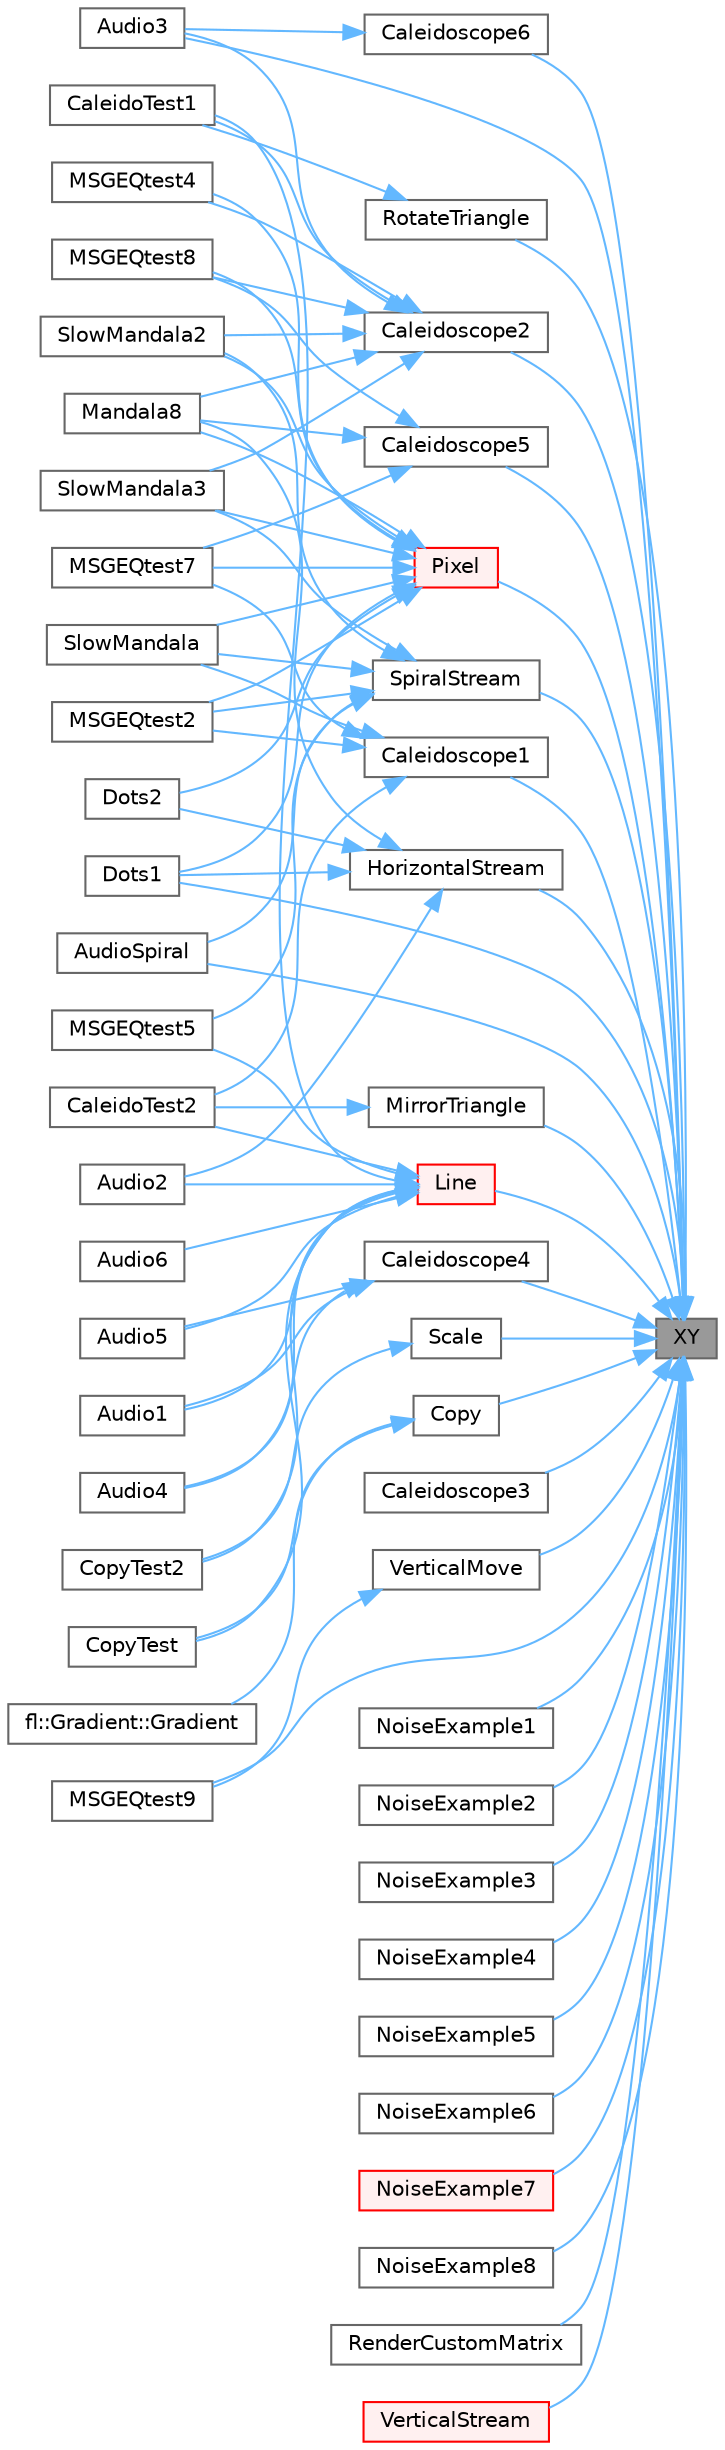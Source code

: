 digraph "XY"
{
 // INTERACTIVE_SVG=YES
 // LATEX_PDF_SIZE
  bgcolor="transparent";
  edge [fontname=Helvetica,fontsize=10,labelfontname=Helvetica,labelfontsize=10];
  node [fontname=Helvetica,fontsize=10,shape=box,height=0.2,width=0.4];
  rankdir="RL";
  Node1 [id="Node000001",label="XY",height=0.2,width=0.4,color="gray40", fillcolor="grey60", style="filled", fontcolor="black",tooltip=" "];
  Node1 -> Node2 [id="edge1_Node000001_Node000002",dir="back",color="steelblue1",style="solid",tooltip=" "];
  Node2 [id="Node000002",label="Audio3",height=0.2,width=0.4,color="grey40", fillcolor="white", style="filled",URL="$d6/d43/funky_8cpp_a4b8e27b9a194ec6a26457cd177a9e8bd.html#a4b8e27b9a194ec6a26457cd177a9e8bd",tooltip=" "];
  Node1 -> Node3 [id="edge2_Node000001_Node000003",dir="back",color="steelblue1",style="solid",tooltip=" "];
  Node3 [id="Node000003",label="AudioSpiral",height=0.2,width=0.4,color="grey40", fillcolor="white", style="filled",URL="$d6/d43/funky_8cpp_a0f67f9b271ed1e5229bb12140d5b134e.html#a0f67f9b271ed1e5229bb12140d5b134e",tooltip=" "];
  Node1 -> Node4 [id="edge3_Node000001_Node000004",dir="back",color="steelblue1",style="solid",tooltip=" "];
  Node4 [id="Node000004",label="Caleidoscope1",height=0.2,width=0.4,color="grey40", fillcolor="white", style="filled",URL="$d6/d43/funky_8cpp_a3d30cb10a05854f7ebb3cdb12ad45b58.html#a3d30cb10a05854f7ebb3cdb12ad45b58",tooltip=" "];
  Node4 -> Node5 [id="edge4_Node000004_Node000005",dir="back",color="steelblue1",style="solid",tooltip=" "];
  Node5 [id="Node000005",label="CaleidoTest2",height=0.2,width=0.4,color="grey40", fillcolor="white", style="filled",URL="$d6/d43/funky_8cpp_a7a5898f5562b8614fc663c1b232db3dd.html#a7a5898f5562b8614fc663c1b232db3dd",tooltip=" "];
  Node4 -> Node6 [id="edge5_Node000004_Node000006",dir="back",color="steelblue1",style="solid",tooltip=" "];
  Node6 [id="Node000006",label="MSGEQtest2",height=0.2,width=0.4,color="grey40", fillcolor="white", style="filled",URL="$d6/d43/funky_8cpp_a8c6c868503d6d7482dd36a2002fe486f.html#a8c6c868503d6d7482dd36a2002fe486f",tooltip=" "];
  Node4 -> Node7 [id="edge6_Node000004_Node000007",dir="back",color="steelblue1",style="solid",tooltip=" "];
  Node7 [id="Node000007",label="MSGEQtest7",height=0.2,width=0.4,color="grey40", fillcolor="white", style="filled",URL="$d6/d43/funky_8cpp_a64119518b389bf1484bcd401c013e039.html#a64119518b389bf1484bcd401c013e039",tooltip=" "];
  Node4 -> Node8 [id="edge7_Node000004_Node000008",dir="back",color="steelblue1",style="solid",tooltip=" "];
  Node8 [id="Node000008",label="SlowMandala",height=0.2,width=0.4,color="grey40", fillcolor="white", style="filled",URL="$d6/d43/funky_8cpp_a3e3c0b5bf749bfb13edea12f44c41270.html#a3e3c0b5bf749bfb13edea12f44c41270",tooltip=" "];
  Node1 -> Node9 [id="edge8_Node000001_Node000009",dir="back",color="steelblue1",style="solid",tooltip=" "];
  Node9 [id="Node000009",label="Caleidoscope2",height=0.2,width=0.4,color="grey40", fillcolor="white", style="filled",URL="$d6/d43/funky_8cpp_a2000b3e2c0e263ff0074d41a3bc063ac.html#a2000b3e2c0e263ff0074d41a3bc063ac",tooltip=" "];
  Node9 -> Node2 [id="edge9_Node000009_Node000002",dir="back",color="steelblue1",style="solid",tooltip=" "];
  Node9 -> Node10 [id="edge10_Node000009_Node000010",dir="back",color="steelblue1",style="solid",tooltip=" "];
  Node10 [id="Node000010",label="CaleidoTest1",height=0.2,width=0.4,color="grey40", fillcolor="white", style="filled",URL="$d6/d43/funky_8cpp_a7796e21bcdbcd4ffbe6c5a1b6cea7e3e.html#a7796e21bcdbcd4ffbe6c5a1b6cea7e3e",tooltip=" "];
  Node9 -> Node11 [id="edge11_Node000009_Node000011",dir="back",color="steelblue1",style="solid",tooltip=" "];
  Node11 [id="Node000011",label="Mandala8",height=0.2,width=0.4,color="grey40", fillcolor="white", style="filled",URL="$d6/d43/funky_8cpp_a8e63ccdacfca71c6684433ecace8589a.html#a8e63ccdacfca71c6684433ecace8589a",tooltip=" "];
  Node9 -> Node12 [id="edge12_Node000009_Node000012",dir="back",color="steelblue1",style="solid",tooltip=" "];
  Node12 [id="Node000012",label="MSGEQtest4",height=0.2,width=0.4,color="grey40", fillcolor="white", style="filled",URL="$d6/d43/funky_8cpp_a637016c89ebaea7b1dfe50a19a7145de.html#a637016c89ebaea7b1dfe50a19a7145de",tooltip=" "];
  Node9 -> Node13 [id="edge13_Node000009_Node000013",dir="back",color="steelblue1",style="solid",tooltip=" "];
  Node13 [id="Node000013",label="MSGEQtest8",height=0.2,width=0.4,color="grey40", fillcolor="white", style="filled",URL="$d6/d43/funky_8cpp_a6251e0905eca458baff9f37b5fe909c2.html#a6251e0905eca458baff9f37b5fe909c2",tooltip=" "];
  Node9 -> Node14 [id="edge14_Node000009_Node000014",dir="back",color="steelblue1",style="solid",tooltip=" "];
  Node14 [id="Node000014",label="SlowMandala2",height=0.2,width=0.4,color="grey40", fillcolor="white", style="filled",URL="$d6/d43/funky_8cpp_a3ca5494e09ff33ec5ffab7bbf732d8b2.html#a3ca5494e09ff33ec5ffab7bbf732d8b2",tooltip=" "];
  Node9 -> Node15 [id="edge15_Node000009_Node000015",dir="back",color="steelblue1",style="solid",tooltip=" "];
  Node15 [id="Node000015",label="SlowMandala3",height=0.2,width=0.4,color="grey40", fillcolor="white", style="filled",URL="$d6/d43/funky_8cpp_a7707e9fe5271387b0dcad5d358bb049d.html#a7707e9fe5271387b0dcad5d358bb049d",tooltip=" "];
  Node1 -> Node16 [id="edge16_Node000001_Node000016",dir="back",color="steelblue1",style="solid",tooltip=" "];
  Node16 [id="Node000016",label="Caleidoscope3",height=0.2,width=0.4,color="grey40", fillcolor="white", style="filled",URL="$d6/d43/funky_8cpp_aaf92917983aad3f0d1dc8fcaa046ce60.html#aaf92917983aad3f0d1dc8fcaa046ce60",tooltip=" "];
  Node1 -> Node17 [id="edge17_Node000001_Node000017",dir="back",color="steelblue1",style="solid",tooltip=" "];
  Node17 [id="Node000017",label="Caleidoscope4",height=0.2,width=0.4,color="grey40", fillcolor="white", style="filled",URL="$d6/d43/funky_8cpp_a8ecbbfb464df573b306f6245f6f7f9e4.html#a8ecbbfb464df573b306f6245f6f7f9e4",tooltip=" "];
  Node17 -> Node18 [id="edge18_Node000017_Node000018",dir="back",color="steelblue1",style="solid",tooltip=" "];
  Node18 [id="Node000018",label="Audio1",height=0.2,width=0.4,color="grey40", fillcolor="white", style="filled",URL="$d6/d43/funky_8cpp_a1b20f1474772f15832d6ab79538ffcbb.html#a1b20f1474772f15832d6ab79538ffcbb",tooltip=" "];
  Node17 -> Node19 [id="edge19_Node000017_Node000019",dir="back",color="steelblue1",style="solid",tooltip=" "];
  Node19 [id="Node000019",label="Audio4",height=0.2,width=0.4,color="grey40", fillcolor="white", style="filled",URL="$d6/d43/funky_8cpp_a8bd580304508631cbfb5bffe1c5e7183.html#a8bd580304508631cbfb5bffe1c5e7183",tooltip=" "];
  Node17 -> Node20 [id="edge20_Node000017_Node000020",dir="back",color="steelblue1",style="solid",tooltip=" "];
  Node20 [id="Node000020",label="Audio5",height=0.2,width=0.4,color="grey40", fillcolor="white", style="filled",URL="$d6/d43/funky_8cpp_a6c59b4cf86cf7c63e9e149e1844a895f.html#a6c59b4cf86cf7c63e9e149e1844a895f",tooltip=" "];
  Node1 -> Node21 [id="edge21_Node000001_Node000021",dir="back",color="steelblue1",style="solid",tooltip=" "];
  Node21 [id="Node000021",label="Caleidoscope5",height=0.2,width=0.4,color="grey40", fillcolor="white", style="filled",URL="$d6/d43/funky_8cpp_abd701909c72c5e6ecc6da7464f52b837.html#abd701909c72c5e6ecc6da7464f52b837",tooltip=" "];
  Node21 -> Node11 [id="edge22_Node000021_Node000011",dir="back",color="steelblue1",style="solid",tooltip=" "];
  Node21 -> Node7 [id="edge23_Node000021_Node000007",dir="back",color="steelblue1",style="solid",tooltip=" "];
  Node21 -> Node13 [id="edge24_Node000021_Node000013",dir="back",color="steelblue1",style="solid",tooltip=" "];
  Node1 -> Node22 [id="edge25_Node000001_Node000022",dir="back",color="steelblue1",style="solid",tooltip=" "];
  Node22 [id="Node000022",label="Caleidoscope6",height=0.2,width=0.4,color="grey40", fillcolor="white", style="filled",URL="$d6/d43/funky_8cpp_a2c47340c7088ade88e9290c1c0af337f.html#a2c47340c7088ade88e9290c1c0af337f",tooltip=" "];
  Node22 -> Node2 [id="edge26_Node000022_Node000002",dir="back",color="steelblue1",style="solid",tooltip=" "];
  Node1 -> Node23 [id="edge27_Node000001_Node000023",dir="back",color="steelblue1",style="solid",tooltip=" "];
  Node23 [id="Node000023",label="Copy",height=0.2,width=0.4,color="grey40", fillcolor="white", style="filled",URL="$d6/d43/funky_8cpp_ae9798cb13b5c6a6a4d37863426e6d297.html#ae9798cb13b5c6a6a4d37863426e6d297",tooltip=" "];
  Node23 -> Node24 [id="edge28_Node000023_Node000024",dir="back",color="steelblue1",style="solid",tooltip=" "];
  Node24 [id="Node000024",label="fl::Gradient::Gradient",height=0.2,width=0.4,color="grey40", fillcolor="white", style="filled",URL="$d0/d6b/classfl_1_1_gradient_af6cd41541727158ab3c23c6a6bc00082.html#af6cd41541727158ab3c23c6a6bc00082",tooltip=" "];
  Node23 -> Node25 [id="edge29_Node000023_Node000025",dir="back",color="steelblue1",style="solid",tooltip=" "];
  Node25 [id="Node000025",label="CopyTest",height=0.2,width=0.4,color="grey40", fillcolor="white", style="filled",URL="$d6/d43/funky_8cpp_a0c46364f3e960b88919bb91640696701.html#a0c46364f3e960b88919bb91640696701",tooltip=" "];
  Node1 -> Node26 [id="edge30_Node000001_Node000026",dir="back",color="steelblue1",style="solid",tooltip=" "];
  Node26 [id="Node000026",label="Dots1",height=0.2,width=0.4,color="grey40", fillcolor="white", style="filled",URL="$d6/d43/funky_8cpp_a7bdb3ad94a12a84909a3b3ff537d4164.html#a7bdb3ad94a12a84909a3b3ff537d4164",tooltip=" "];
  Node1 -> Node27 [id="edge31_Node000001_Node000027",dir="back",color="steelblue1",style="solid",tooltip=" "];
  Node27 [id="Node000027",label="HorizontalStream",height=0.2,width=0.4,color="grey40", fillcolor="white", style="filled",URL="$d6/d43/funky_8cpp_a783ae7fcc2f867e3c144e717b3d455c8.html#a783ae7fcc2f867e3c144e717b3d455c8",tooltip=" "];
  Node27 -> Node28 [id="edge32_Node000027_Node000028",dir="back",color="steelblue1",style="solid",tooltip=" "];
  Node28 [id="Node000028",label="Audio2",height=0.2,width=0.4,color="grey40", fillcolor="white", style="filled",URL="$d6/d43/funky_8cpp_aba61b839ccbbd9d26a94bdb82c3cb165.html#aba61b839ccbbd9d26a94bdb82c3cb165",tooltip=" "];
  Node27 -> Node26 [id="edge33_Node000027_Node000026",dir="back",color="steelblue1",style="solid",tooltip=" "];
  Node27 -> Node29 [id="edge34_Node000027_Node000029",dir="back",color="steelblue1",style="solid",tooltip=" "];
  Node29 [id="Node000029",label="Dots2",height=0.2,width=0.4,color="grey40", fillcolor="white", style="filled",URL="$d6/d43/funky_8cpp_a5c2cd5501a03bbd0ea892b591059803e.html#a5c2cd5501a03bbd0ea892b591059803e",tooltip=" "];
  Node27 -> Node11 [id="edge35_Node000027_Node000011",dir="back",color="steelblue1",style="solid",tooltip=" "];
  Node1 -> Node30 [id="edge36_Node000001_Node000030",dir="back",color="steelblue1",style="solid",tooltip=" "];
  Node30 [id="Node000030",label="Line",height=0.2,width=0.4,color="red", fillcolor="#FFF0F0", style="filled",URL="$d6/d43/funky_8cpp_ae4115b5faae21c6d68c9083e2955a9e0.html#ae4115b5faae21c6d68c9083e2955a9e0",tooltip=" "];
  Node30 -> Node18 [id="edge37_Node000030_Node000018",dir="back",color="steelblue1",style="solid",tooltip=" "];
  Node30 -> Node28 [id="edge38_Node000030_Node000028",dir="back",color="steelblue1",style="solid",tooltip=" "];
  Node30 -> Node19 [id="edge39_Node000030_Node000019",dir="back",color="steelblue1",style="solid",tooltip=" "];
  Node30 -> Node20 [id="edge40_Node000030_Node000020",dir="back",color="steelblue1",style="solid",tooltip=" "];
  Node30 -> Node31 [id="edge41_Node000030_Node000031",dir="back",color="steelblue1",style="solid",tooltip=" "];
  Node31 [id="Node000031",label="Audio6",height=0.2,width=0.4,color="grey40", fillcolor="white", style="filled",URL="$d6/d43/funky_8cpp_a709497aa76c13ff5c3f4e48fcadf36a1.html#a709497aa76c13ff5c3f4e48fcadf36a1",tooltip=" "];
  Node30 -> Node10 [id="edge42_Node000030_Node000010",dir="back",color="steelblue1",style="solid",tooltip=" "];
  Node30 -> Node5 [id="edge43_Node000030_Node000005",dir="back",color="steelblue1",style="solid",tooltip=" "];
  Node30 -> Node25 [id="edge44_Node000030_Node000025",dir="back",color="steelblue1",style="solid",tooltip=" "];
  Node30 -> Node32 [id="edge45_Node000030_Node000032",dir="back",color="steelblue1",style="solid",tooltip=" "];
  Node32 [id="Node000032",label="CopyTest2",height=0.2,width=0.4,color="grey40", fillcolor="white", style="filled",URL="$d6/d43/funky_8cpp_a153c213a97380a3977c9764848778a50.html#a153c213a97380a3977c9764848778a50",tooltip=" "];
  Node30 -> Node33 [id="edge46_Node000030_Node000033",dir="back",color="steelblue1",style="solid",tooltip=" "];
  Node33 [id="Node000033",label="MSGEQtest5",height=0.2,width=0.4,color="grey40", fillcolor="white", style="filled",URL="$d6/d43/funky_8cpp_afe27ef9695e486ab4b66ce9c31330772.html#afe27ef9695e486ab4b66ce9c31330772",tooltip=" "];
  Node1 -> Node35 [id="edge47_Node000001_Node000035",dir="back",color="steelblue1",style="solid",tooltip=" "];
  Node35 [id="Node000035",label="MirrorTriangle",height=0.2,width=0.4,color="grey40", fillcolor="white", style="filled",URL="$d6/d43/funky_8cpp_a41521dcf4e110bf3efb92e0aea33232f.html#a41521dcf4e110bf3efb92e0aea33232f",tooltip=" "];
  Node35 -> Node5 [id="edge48_Node000035_Node000005",dir="back",color="steelblue1",style="solid",tooltip=" "];
  Node1 -> Node36 [id="edge49_Node000001_Node000036",dir="back",color="steelblue1",style="solid",tooltip=" "];
  Node36 [id="Node000036",label="MSGEQtest9",height=0.2,width=0.4,color="grey40", fillcolor="white", style="filled",URL="$d6/d43/funky_8cpp_ae5601c111d0af9a71b1315207442774a.html#ae5601c111d0af9a71b1315207442774a",tooltip=" "];
  Node1 -> Node37 [id="edge50_Node000001_Node000037",dir="back",color="steelblue1",style="solid",tooltip=" "];
  Node37 [id="Node000037",label="NoiseExample1",height=0.2,width=0.4,color="grey40", fillcolor="white", style="filled",URL="$d6/d43/funky_8cpp_a7a6d050a5dd4ae0a1c3feef397f34959.html#a7a6d050a5dd4ae0a1c3feef397f34959",tooltip=" "];
  Node1 -> Node38 [id="edge51_Node000001_Node000038",dir="back",color="steelblue1",style="solid",tooltip=" "];
  Node38 [id="Node000038",label="NoiseExample2",height=0.2,width=0.4,color="grey40", fillcolor="white", style="filled",URL="$d6/d43/funky_8cpp_a4b71fc2e5ba7e55bbd1e182783d826e9.html#a4b71fc2e5ba7e55bbd1e182783d826e9",tooltip=" "];
  Node1 -> Node39 [id="edge52_Node000001_Node000039",dir="back",color="steelblue1",style="solid",tooltip=" "];
  Node39 [id="Node000039",label="NoiseExample3",height=0.2,width=0.4,color="grey40", fillcolor="white", style="filled",URL="$d6/d43/funky_8cpp_a5f72b5d22c7ab066a91154c990a94e05.html#a5f72b5d22c7ab066a91154c990a94e05",tooltip=" "];
  Node1 -> Node40 [id="edge53_Node000001_Node000040",dir="back",color="steelblue1",style="solid",tooltip=" "];
  Node40 [id="Node000040",label="NoiseExample4",height=0.2,width=0.4,color="grey40", fillcolor="white", style="filled",URL="$d6/d43/funky_8cpp_a667be12d2624c6d6d7785627676ebfb2.html#a667be12d2624c6d6d7785627676ebfb2",tooltip=" "];
  Node1 -> Node41 [id="edge54_Node000001_Node000041",dir="back",color="steelblue1",style="solid",tooltip=" "];
  Node41 [id="Node000041",label="NoiseExample5",height=0.2,width=0.4,color="grey40", fillcolor="white", style="filled",URL="$d6/d43/funky_8cpp_a1457c762dbe025f6449e9d3d46cd48e9.html#a1457c762dbe025f6449e9d3d46cd48e9",tooltip=" "];
  Node1 -> Node42 [id="edge55_Node000001_Node000042",dir="back",color="steelblue1",style="solid",tooltip=" "];
  Node42 [id="Node000042",label="NoiseExample6",height=0.2,width=0.4,color="grey40", fillcolor="white", style="filled",URL="$d6/d43/funky_8cpp_a532a1554c2a09b1393050661338b09cc.html#a532a1554c2a09b1393050661338b09cc",tooltip=" "];
  Node1 -> Node43 [id="edge56_Node000001_Node000043",dir="back",color="steelblue1",style="solid",tooltip=" "];
  Node43 [id="Node000043",label="NoiseExample7",height=0.2,width=0.4,color="red", fillcolor="#FFF0F0", style="filled",URL="$d6/d43/funky_8cpp_ad9d5e765486223d6ec3c0d0083dff61f.html#ad9d5e765486223d6ec3c0d0083dff61f",tooltip=" "];
  Node1 -> Node46 [id="edge57_Node000001_Node000046",dir="back",color="steelblue1",style="solid",tooltip=" "];
  Node46 [id="Node000046",label="NoiseExample8",height=0.2,width=0.4,color="grey40", fillcolor="white", style="filled",URL="$d6/d43/funky_8cpp_acad976043d165e98872bea80a09eda2d.html#acad976043d165e98872bea80a09eda2d",tooltip=" "];
  Node1 -> Node47 [id="edge58_Node000001_Node000047",dir="back",color="steelblue1",style="solid",tooltip=" "];
  Node47 [id="Node000047",label="Pixel",height=0.2,width=0.4,color="red", fillcolor="#FFF0F0", style="filled",URL="$d6/d43/funky_8cpp_a88e38d5367d0195cc47f27f0346f8400.html#a88e38d5367d0195cc47f27f0346f8400",tooltip=" "];
  Node47 -> Node26 [id="edge59_Node000047_Node000026",dir="back",color="steelblue1",style="solid",tooltip=" "];
  Node47 -> Node29 [id="edge60_Node000047_Node000029",dir="back",color="steelblue1",style="solid",tooltip=" "];
  Node47 -> Node11 [id="edge61_Node000047_Node000011",dir="back",color="steelblue1",style="solid",tooltip=" "];
  Node47 -> Node6 [id="edge62_Node000047_Node000006",dir="back",color="steelblue1",style="solid",tooltip=" "];
  Node47 -> Node12 [id="edge63_Node000047_Node000012",dir="back",color="steelblue1",style="solid",tooltip=" "];
  Node47 -> Node7 [id="edge64_Node000047_Node000007",dir="back",color="steelblue1",style="solid",tooltip=" "];
  Node47 -> Node13 [id="edge65_Node000047_Node000013",dir="back",color="steelblue1",style="solid",tooltip=" "];
  Node47 -> Node8 [id="edge66_Node000047_Node000008",dir="back",color="steelblue1",style="solid",tooltip=" "];
  Node47 -> Node14 [id="edge67_Node000047_Node000014",dir="back",color="steelblue1",style="solid",tooltip=" "];
  Node47 -> Node15 [id="edge68_Node000047_Node000015",dir="back",color="steelblue1",style="solid",tooltip=" "];
  Node1 -> Node51 [id="edge69_Node000001_Node000051",dir="back",color="steelblue1",style="solid",tooltip=" "];
  Node51 [id="Node000051",label="RenderCustomMatrix",height=0.2,width=0.4,color="grey40", fillcolor="white", style="filled",URL="$d6/d43/funky_8cpp_a7605f9211c0b511f7ecbacd3937ddcfa.html#a7605f9211c0b511f7ecbacd3937ddcfa",tooltip=" "];
  Node1 -> Node52 [id="edge70_Node000001_Node000052",dir="back",color="steelblue1",style="solid",tooltip=" "];
  Node52 [id="Node000052",label="RotateTriangle",height=0.2,width=0.4,color="grey40", fillcolor="white", style="filled",URL="$d6/d43/funky_8cpp_a6334197892d6d7acc5a3fb28b29ded20.html#a6334197892d6d7acc5a3fb28b29ded20",tooltip=" "];
  Node52 -> Node10 [id="edge71_Node000052_Node000010",dir="back",color="steelblue1",style="solid",tooltip=" "];
  Node1 -> Node53 [id="edge72_Node000001_Node000053",dir="back",color="steelblue1",style="solid",tooltip=" "];
  Node53 [id="Node000053",label="Scale",height=0.2,width=0.4,color="grey40", fillcolor="white", style="filled",URL="$d6/d43/funky_8cpp_a8abb956127dbb496f2d872cb991adbe9.html#a8abb956127dbb496f2d872cb991adbe9",tooltip=" "];
  Node53 -> Node32 [id="edge73_Node000053_Node000032",dir="back",color="steelblue1",style="solid",tooltip=" "];
  Node1 -> Node54 [id="edge74_Node000001_Node000054",dir="back",color="steelblue1",style="solid",tooltip=" "];
  Node54 [id="Node000054",label="SpiralStream",height=0.2,width=0.4,color="grey40", fillcolor="white", style="filled",URL="$d6/d43/funky_8cpp_a2bc65b5a4b4e422d01c5c09b25d30233.html#a2bc65b5a4b4e422d01c5c09b25d30233",tooltip=" "];
  Node54 -> Node3 [id="edge75_Node000054_Node000003",dir="back",color="steelblue1",style="solid",tooltip=" "];
  Node54 -> Node6 [id="edge76_Node000054_Node000006",dir="back",color="steelblue1",style="solid",tooltip=" "];
  Node54 -> Node33 [id="edge77_Node000054_Node000033",dir="back",color="steelblue1",style="solid",tooltip=" "];
  Node54 -> Node8 [id="edge78_Node000054_Node000008",dir="back",color="steelblue1",style="solid",tooltip=" "];
  Node54 -> Node14 [id="edge79_Node000054_Node000014",dir="back",color="steelblue1",style="solid",tooltip=" "];
  Node54 -> Node15 [id="edge80_Node000054_Node000015",dir="back",color="steelblue1",style="solid",tooltip=" "];
  Node1 -> Node55 [id="edge81_Node000001_Node000055",dir="back",color="steelblue1",style="solid",tooltip=" "];
  Node55 [id="Node000055",label="VerticalMove",height=0.2,width=0.4,color="grey40", fillcolor="white", style="filled",URL="$d6/d43/funky_8cpp_a0a15dcc3cb3c1db160a8b4e8405b1db5.html#a0a15dcc3cb3c1db160a8b4e8405b1db5",tooltip=" "];
  Node55 -> Node36 [id="edge82_Node000055_Node000036",dir="back",color="steelblue1",style="solid",tooltip=" "];
  Node1 -> Node56 [id="edge83_Node000001_Node000056",dir="back",color="steelblue1",style="solid",tooltip=" "];
  Node56 [id="Node000056",label="VerticalStream",height=0.2,width=0.4,color="red", fillcolor="#FFF0F0", style="filled",URL="$d6/d43/funky_8cpp_aebee3bb473221f38fb66a956dd5f73db.html#aebee3bb473221f38fb66a956dd5f73db",tooltip=" "];
}
